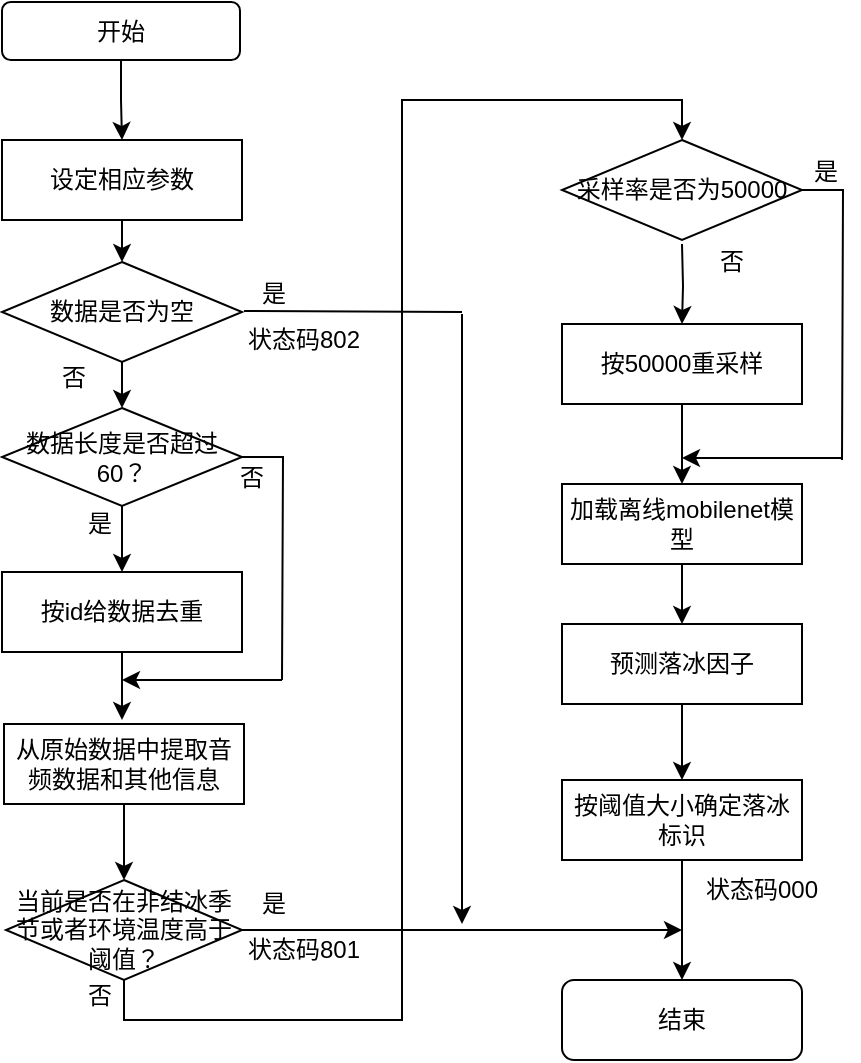 <mxfile version="16.1.2" type="github">
  <diagram id="C5RBs43oDa-KdzZeNtuy" name="Page-1">
    <mxGraphModel dx="782" dy="436" grid="1" gridSize="10" guides="1" tooltips="1" connect="1" arrows="1" fold="1" page="1" pageScale="1" pageWidth="827" pageHeight="1169" math="0" shadow="0">
      <root>
        <mxCell id="WIyWlLk6GJQsqaUBKTNV-0" />
        <mxCell id="WIyWlLk6GJQsqaUBKTNV-1" parent="WIyWlLk6GJQsqaUBKTNV-0" />
        <mxCell id="IuxV9Vo6-vzBuDA2uz84-7" value="" style="edgeStyle=orthogonalEdgeStyle;rounded=0;orthogonalLoop=1;jettySize=auto;html=1;" parent="WIyWlLk6GJQsqaUBKTNV-1" target="IuxV9Vo6-vzBuDA2uz84-4" edge="1">
          <mxGeometry relative="1" as="geometry">
            <mxPoint x="500" y="132" as="sourcePoint" />
          </mxGeometry>
        </mxCell>
        <mxCell id="IuxV9Vo6-vzBuDA2uz84-8" value="" style="edgeStyle=orthogonalEdgeStyle;rounded=0;orthogonalLoop=1;jettySize=auto;html=1;" parent="WIyWlLk6GJQsqaUBKTNV-1" source="IuxV9Vo6-vzBuDA2uz84-4" target="IuxV9Vo6-vzBuDA2uz84-5" edge="1">
          <mxGeometry relative="1" as="geometry" />
        </mxCell>
        <mxCell id="IuxV9Vo6-vzBuDA2uz84-4" value="按50000重采样" style="rounded=0;whiteSpace=wrap;html=1;" parent="WIyWlLk6GJQsqaUBKTNV-1" vertex="1">
          <mxGeometry x="440" y="172" width="120" height="40" as="geometry" />
        </mxCell>
        <mxCell id="Uw0bYSnCYB20qCT6gUJ0-31" value="" style="edgeStyle=orthogonalEdgeStyle;rounded=0;orthogonalLoop=1;jettySize=auto;html=1;entryX=0.5;entryY=0;entryDx=0;entryDy=0;" parent="WIyWlLk6GJQsqaUBKTNV-1" source="IuxV9Vo6-vzBuDA2uz84-5" target="Uw0bYSnCYB20qCT6gUJ0-16" edge="1">
          <mxGeometry relative="1" as="geometry" />
        </mxCell>
        <mxCell id="IuxV9Vo6-vzBuDA2uz84-5" value="加载离线mobilenet模型" style="rounded=0;whiteSpace=wrap;html=1;" parent="WIyWlLk6GJQsqaUBKTNV-1" vertex="1">
          <mxGeometry x="440" y="252" width="120" height="40" as="geometry" />
        </mxCell>
        <mxCell id="IuxV9Vo6-vzBuDA2uz84-12" value="结束" style="rounded=1;whiteSpace=wrap;html=1;" parent="WIyWlLk6GJQsqaUBKTNV-1" vertex="1">
          <mxGeometry x="440" y="500" width="120" height="40" as="geometry" />
        </mxCell>
        <mxCell id="Uw0bYSnCYB20qCT6gUJ0-25" value="" style="edgeStyle=orthogonalEdgeStyle;rounded=0;orthogonalLoop=1;jettySize=auto;html=1;entryX=0.5;entryY=0;entryDx=0;entryDy=0;" parent="WIyWlLk6GJQsqaUBKTNV-1" source="Uw0bYSnCYB20qCT6gUJ0-1" target="Uw0bYSnCYB20qCT6gUJ0-4" edge="1">
          <mxGeometry relative="1" as="geometry" />
        </mxCell>
        <mxCell id="Uw0bYSnCYB20qCT6gUJ0-1" value="设定相应参数" style="rounded=0;whiteSpace=wrap;html=1;" parent="WIyWlLk6GJQsqaUBKTNV-1" vertex="1">
          <mxGeometry x="160" y="80" width="120" height="40" as="geometry" />
        </mxCell>
        <mxCell id="Uw0bYSnCYB20qCT6gUJ0-29" value="" style="edgeStyle=orthogonalEdgeStyle;rounded=0;orthogonalLoop=1;jettySize=auto;html=1;" parent="WIyWlLk6GJQsqaUBKTNV-1" source="Uw0bYSnCYB20qCT6gUJ0-2" target="Uw0bYSnCYB20qCT6gUJ0-9" edge="1">
          <mxGeometry relative="1" as="geometry" />
        </mxCell>
        <mxCell id="Uw0bYSnCYB20qCT6gUJ0-2" value="从原始数据中提取音频数据和其他信息" style="rounded=0;whiteSpace=wrap;html=1;" parent="WIyWlLk6GJQsqaUBKTNV-1" vertex="1">
          <mxGeometry x="161" y="372" width="120" height="40" as="geometry" />
        </mxCell>
        <mxCell id="Uw0bYSnCYB20qCT6gUJ0-26" value="" style="edgeStyle=orthogonalEdgeStyle;rounded=0;orthogonalLoop=1;jettySize=auto;html=1;entryX=0.5;entryY=0;entryDx=0;entryDy=0;" parent="WIyWlLk6GJQsqaUBKTNV-1" source="Uw0bYSnCYB20qCT6gUJ0-4" target="Uw0bYSnCYB20qCT6gUJ0-5" edge="1">
          <mxGeometry relative="1" as="geometry" />
        </mxCell>
        <mxCell id="Uw0bYSnCYB20qCT6gUJ0-4" value="数据是否为空" style="rhombus;whiteSpace=wrap;html=1;" parent="WIyWlLk6GJQsqaUBKTNV-1" vertex="1">
          <mxGeometry x="160" y="141" width="120" height="50" as="geometry" />
        </mxCell>
        <mxCell id="Uw0bYSnCYB20qCT6gUJ0-27" value="" style="edgeStyle=orthogonalEdgeStyle;rounded=0;orthogonalLoop=1;jettySize=auto;html=1;" parent="WIyWlLk6GJQsqaUBKTNV-1" source="Uw0bYSnCYB20qCT6gUJ0-5" target="Uw0bYSnCYB20qCT6gUJ0-6" edge="1">
          <mxGeometry relative="1" as="geometry" />
        </mxCell>
        <mxCell id="Uw0bYSnCYB20qCT6gUJ0-37" style="edgeStyle=orthogonalEdgeStyle;rounded=0;orthogonalLoop=1;jettySize=auto;html=1;startArrow=none;startFill=0;endArrow=none;endFill=0;" parent="WIyWlLk6GJQsqaUBKTNV-1" source="Uw0bYSnCYB20qCT6gUJ0-5" edge="1">
          <mxGeometry relative="1" as="geometry">
            <mxPoint x="300" y="350" as="targetPoint" />
          </mxGeometry>
        </mxCell>
        <mxCell id="Uw0bYSnCYB20qCT6gUJ0-5" value="数据长度是否超过60？" style="rhombus;whiteSpace=wrap;html=1;" parent="WIyWlLk6GJQsqaUBKTNV-1" vertex="1">
          <mxGeometry x="160" y="214" width="120" height="49" as="geometry" />
        </mxCell>
        <mxCell id="Uw0bYSnCYB20qCT6gUJ0-28" value="" style="edgeStyle=orthogonalEdgeStyle;rounded=0;orthogonalLoop=1;jettySize=auto;html=1;" parent="WIyWlLk6GJQsqaUBKTNV-1" source="Uw0bYSnCYB20qCT6gUJ0-6" edge="1">
          <mxGeometry relative="1" as="geometry">
            <mxPoint x="220" y="370" as="targetPoint" />
          </mxGeometry>
        </mxCell>
        <mxCell id="Uw0bYSnCYB20qCT6gUJ0-6" value="按id给数据去重" style="rounded=0;whiteSpace=wrap;html=1;" parent="WIyWlLk6GJQsqaUBKTNV-1" vertex="1">
          <mxGeometry x="160" y="296" width="120" height="40" as="geometry" />
        </mxCell>
        <mxCell id="Uw0bYSnCYB20qCT6gUJ0-30" style="edgeStyle=orthogonalEdgeStyle;rounded=0;orthogonalLoop=1;jettySize=auto;html=1;entryX=0.5;entryY=0;entryDx=0;entryDy=0;exitX=0.5;exitY=1;exitDx=0;exitDy=0;" parent="WIyWlLk6GJQsqaUBKTNV-1" source="Uw0bYSnCYB20qCT6gUJ0-9" target="Uw0bYSnCYB20qCT6gUJ0-15" edge="1">
          <mxGeometry relative="1" as="geometry" />
        </mxCell>
        <mxCell id="Uw0bYSnCYB20qCT6gUJ0-49" style="edgeStyle=orthogonalEdgeStyle;rounded=0;orthogonalLoop=1;jettySize=auto;html=1;startArrow=none;startFill=0;endArrow=none;endFill=0;strokeColor=default;" parent="WIyWlLk6GJQsqaUBKTNV-1" edge="1">
          <mxGeometry relative="1" as="geometry">
            <mxPoint x="400" y="475" as="targetPoint" />
            <mxPoint x="280" y="475" as="sourcePoint" />
          </mxGeometry>
        </mxCell>
        <mxCell id="Uw0bYSnCYB20qCT6gUJ0-9" value="当前是否在非结冰季节或者环境温度高于阈值？" style="rhombus;whiteSpace=wrap;html=1;" parent="WIyWlLk6GJQsqaUBKTNV-1" vertex="1">
          <mxGeometry x="162" y="450" width="118" height="50" as="geometry" />
        </mxCell>
        <mxCell id="Uw0bYSnCYB20qCT6gUJ0-24" value="" style="edgeStyle=orthogonalEdgeStyle;rounded=0;orthogonalLoop=1;jettySize=auto;html=1;entryX=0.5;entryY=0;entryDx=0;entryDy=0;" parent="WIyWlLk6GJQsqaUBKTNV-1" source="Uw0bYSnCYB20qCT6gUJ0-10" target="Uw0bYSnCYB20qCT6gUJ0-1" edge="1">
          <mxGeometry relative="1" as="geometry" />
        </mxCell>
        <mxCell id="Uw0bYSnCYB20qCT6gUJ0-10" value="开始" style="rounded=1;whiteSpace=wrap;html=1;" parent="WIyWlLk6GJQsqaUBKTNV-1" vertex="1">
          <mxGeometry x="160" y="11" width="119" height="29" as="geometry" />
        </mxCell>
        <mxCell id="Uw0bYSnCYB20qCT6gUJ0-40" style="edgeStyle=orthogonalEdgeStyle;rounded=0;orthogonalLoop=1;jettySize=auto;html=1;strokeColor=default;startArrow=none;startFill=0;endArrow=none;endFill=0;" parent="WIyWlLk6GJQsqaUBKTNV-1" source="Uw0bYSnCYB20qCT6gUJ0-15" edge="1">
          <mxGeometry relative="1" as="geometry">
            <mxPoint x="580" y="240" as="targetPoint" />
          </mxGeometry>
        </mxCell>
        <mxCell id="Uw0bYSnCYB20qCT6gUJ0-15" value="采样率是否为50000" style="rhombus;whiteSpace=wrap;html=1;" parent="WIyWlLk6GJQsqaUBKTNV-1" vertex="1">
          <mxGeometry x="440" y="80" width="120" height="50" as="geometry" />
        </mxCell>
        <mxCell id="Uw0bYSnCYB20qCT6gUJ0-32" value="" style="edgeStyle=orthogonalEdgeStyle;rounded=0;orthogonalLoop=1;jettySize=auto;html=1;" parent="WIyWlLk6GJQsqaUBKTNV-1" source="Uw0bYSnCYB20qCT6gUJ0-16" target="Uw0bYSnCYB20qCT6gUJ0-17" edge="1">
          <mxGeometry relative="1" as="geometry" />
        </mxCell>
        <mxCell id="Uw0bYSnCYB20qCT6gUJ0-16" value="预测落冰因子" style="rounded=0;whiteSpace=wrap;html=1;" parent="WIyWlLk6GJQsqaUBKTNV-1" vertex="1">
          <mxGeometry x="440" y="322" width="120" height="40" as="geometry" />
        </mxCell>
        <mxCell id="Uw0bYSnCYB20qCT6gUJ0-33" value="" style="edgeStyle=orthogonalEdgeStyle;rounded=0;orthogonalLoop=1;jettySize=auto;html=1;" parent="WIyWlLk6GJQsqaUBKTNV-1" source="Uw0bYSnCYB20qCT6gUJ0-17" target="IuxV9Vo6-vzBuDA2uz84-12" edge="1">
          <mxGeometry relative="1" as="geometry" />
        </mxCell>
        <mxCell id="Uw0bYSnCYB20qCT6gUJ0-17" value="按阈值大小确定落冰标识" style="rounded=0;whiteSpace=wrap;html=1;" parent="WIyWlLk6GJQsqaUBKTNV-1" vertex="1">
          <mxGeometry x="440" y="400" width="120" height="40" as="geometry" />
        </mxCell>
        <mxCell id="Uw0bYSnCYB20qCT6gUJ0-35" value="否" style="text;html=1;strokeColor=none;fillColor=none;align=center;verticalAlign=middle;whiteSpace=wrap;rounded=0;" parent="WIyWlLk6GJQsqaUBKTNV-1" vertex="1">
          <mxGeometry x="181" y="191" width="30" height="16" as="geometry" />
        </mxCell>
        <mxCell id="Uw0bYSnCYB20qCT6gUJ0-36" value="是" style="text;html=1;strokeColor=none;fillColor=none;align=center;verticalAlign=middle;whiteSpace=wrap;rounded=0;" parent="WIyWlLk6GJQsqaUBKTNV-1" vertex="1">
          <mxGeometry x="194" y="264" width="30" height="16" as="geometry" />
        </mxCell>
        <mxCell id="Uw0bYSnCYB20qCT6gUJ0-38" value="否" style="text;html=1;strokeColor=none;fillColor=none;align=center;verticalAlign=middle;whiteSpace=wrap;rounded=0;" parent="WIyWlLk6GJQsqaUBKTNV-1" vertex="1">
          <mxGeometry x="510" y="133" width="30" height="16" as="geometry" />
        </mxCell>
        <mxCell id="Uw0bYSnCYB20qCT6gUJ0-39" value="是" style="text;html=1;strokeColor=none;fillColor=none;align=center;verticalAlign=middle;whiteSpace=wrap;rounded=0;" parent="WIyWlLk6GJQsqaUBKTNV-1" vertex="1">
          <mxGeometry x="557" y="88" width="30" height="16" as="geometry" />
        </mxCell>
        <mxCell id="Uw0bYSnCYB20qCT6gUJ0-41" value="" style="endArrow=classic;html=1;rounded=0;" parent="WIyWlLk6GJQsqaUBKTNV-1" edge="1">
          <mxGeometry width="50" height="50" relative="1" as="geometry">
            <mxPoint x="580" y="239" as="sourcePoint" />
            <mxPoint x="500" y="239" as="targetPoint" />
          </mxGeometry>
        </mxCell>
        <mxCell id="Uw0bYSnCYB20qCT6gUJ0-42" value="是" style="text;html=1;strokeColor=none;fillColor=none;align=center;verticalAlign=middle;whiteSpace=wrap;rounded=0;" parent="WIyWlLk6GJQsqaUBKTNV-1" vertex="1">
          <mxGeometry x="281" y="149" width="30" height="16" as="geometry" />
        </mxCell>
        <mxCell id="Uw0bYSnCYB20qCT6gUJ0-44" value="" style="endArrow=classic;html=1;rounded=0;strokeColor=default;" parent="WIyWlLk6GJQsqaUBKTNV-1" edge="1">
          <mxGeometry width="50" height="50" relative="1" as="geometry">
            <mxPoint x="400" y="475" as="sourcePoint" />
            <mxPoint x="500" y="475" as="targetPoint" />
          </mxGeometry>
        </mxCell>
        <mxCell id="Uw0bYSnCYB20qCT6gUJ0-45" value="" style="endArrow=classic;html=1;rounded=0;strokeColor=default;" parent="WIyWlLk6GJQsqaUBKTNV-1" edge="1">
          <mxGeometry width="50" height="50" relative="1" as="geometry">
            <mxPoint x="300" y="350" as="sourcePoint" />
            <mxPoint x="220" y="350" as="targetPoint" />
          </mxGeometry>
        </mxCell>
        <mxCell id="Uw0bYSnCYB20qCT6gUJ0-46" value="否" style="text;html=1;strokeColor=none;fillColor=none;align=center;verticalAlign=middle;whiteSpace=wrap;rounded=0;" parent="WIyWlLk6GJQsqaUBKTNV-1" vertex="1">
          <mxGeometry x="270" y="241" width="30" height="16" as="geometry" />
        </mxCell>
        <mxCell id="Uw0bYSnCYB20qCT6gUJ0-47" value="状态码802" style="text;html=1;strokeColor=none;fillColor=none;align=center;verticalAlign=middle;whiteSpace=wrap;rounded=0;" parent="WIyWlLk6GJQsqaUBKTNV-1" vertex="1">
          <mxGeometry x="281" y="165" width="60" height="30" as="geometry" />
        </mxCell>
        <mxCell id="Uw0bYSnCYB20qCT6gUJ0-48" value="状态码801" style="text;html=1;strokeColor=none;fillColor=none;align=center;verticalAlign=middle;whiteSpace=wrap;rounded=0;" parent="WIyWlLk6GJQsqaUBKTNV-1" vertex="1">
          <mxGeometry x="281" y="470" width="60" height="30" as="geometry" />
        </mxCell>
        <mxCell id="Uw0bYSnCYB20qCT6gUJ0-50" value="是" style="text;html=1;strokeColor=none;fillColor=none;align=center;verticalAlign=middle;whiteSpace=wrap;rounded=0;" parent="WIyWlLk6GJQsqaUBKTNV-1" vertex="1">
          <mxGeometry x="281" y="454" width="30" height="16" as="geometry" />
        </mxCell>
        <mxCell id="Uw0bYSnCYB20qCT6gUJ0-51" value="否" style="text;html=1;strokeColor=none;fillColor=none;align=center;verticalAlign=middle;whiteSpace=wrap;rounded=0;" parent="WIyWlLk6GJQsqaUBKTNV-1" vertex="1">
          <mxGeometry x="194" y="500" width="30" height="16" as="geometry" />
        </mxCell>
        <mxCell id="Uw0bYSnCYB20qCT6gUJ0-52" value="状态码000" style="text;html=1;strokeColor=none;fillColor=none;align=center;verticalAlign=middle;whiteSpace=wrap;rounded=0;" parent="WIyWlLk6GJQsqaUBKTNV-1" vertex="1">
          <mxGeometry x="510" y="440" width="60" height="30" as="geometry" />
        </mxCell>
        <mxCell id="Uw0bYSnCYB20qCT6gUJ0-55" value="" style="endArrow=none;html=1;rounded=0;strokeColor=default;endFill=0;" parent="WIyWlLk6GJQsqaUBKTNV-1" edge="1">
          <mxGeometry width="50" height="50" relative="1" as="geometry">
            <mxPoint x="281" y="165.5" as="sourcePoint" />
            <mxPoint x="390" y="166" as="targetPoint" />
          </mxGeometry>
        </mxCell>
        <mxCell id="Uw0bYSnCYB20qCT6gUJ0-56" value="" style="endArrow=classic;html=1;rounded=0;strokeColor=default;" parent="WIyWlLk6GJQsqaUBKTNV-1" edge="1">
          <mxGeometry width="50" height="50" relative="1" as="geometry">
            <mxPoint x="390" y="167" as="sourcePoint" />
            <mxPoint x="390" y="472" as="targetPoint" />
            <Array as="points">
              <mxPoint x="390" y="235" />
            </Array>
          </mxGeometry>
        </mxCell>
      </root>
    </mxGraphModel>
  </diagram>
</mxfile>
